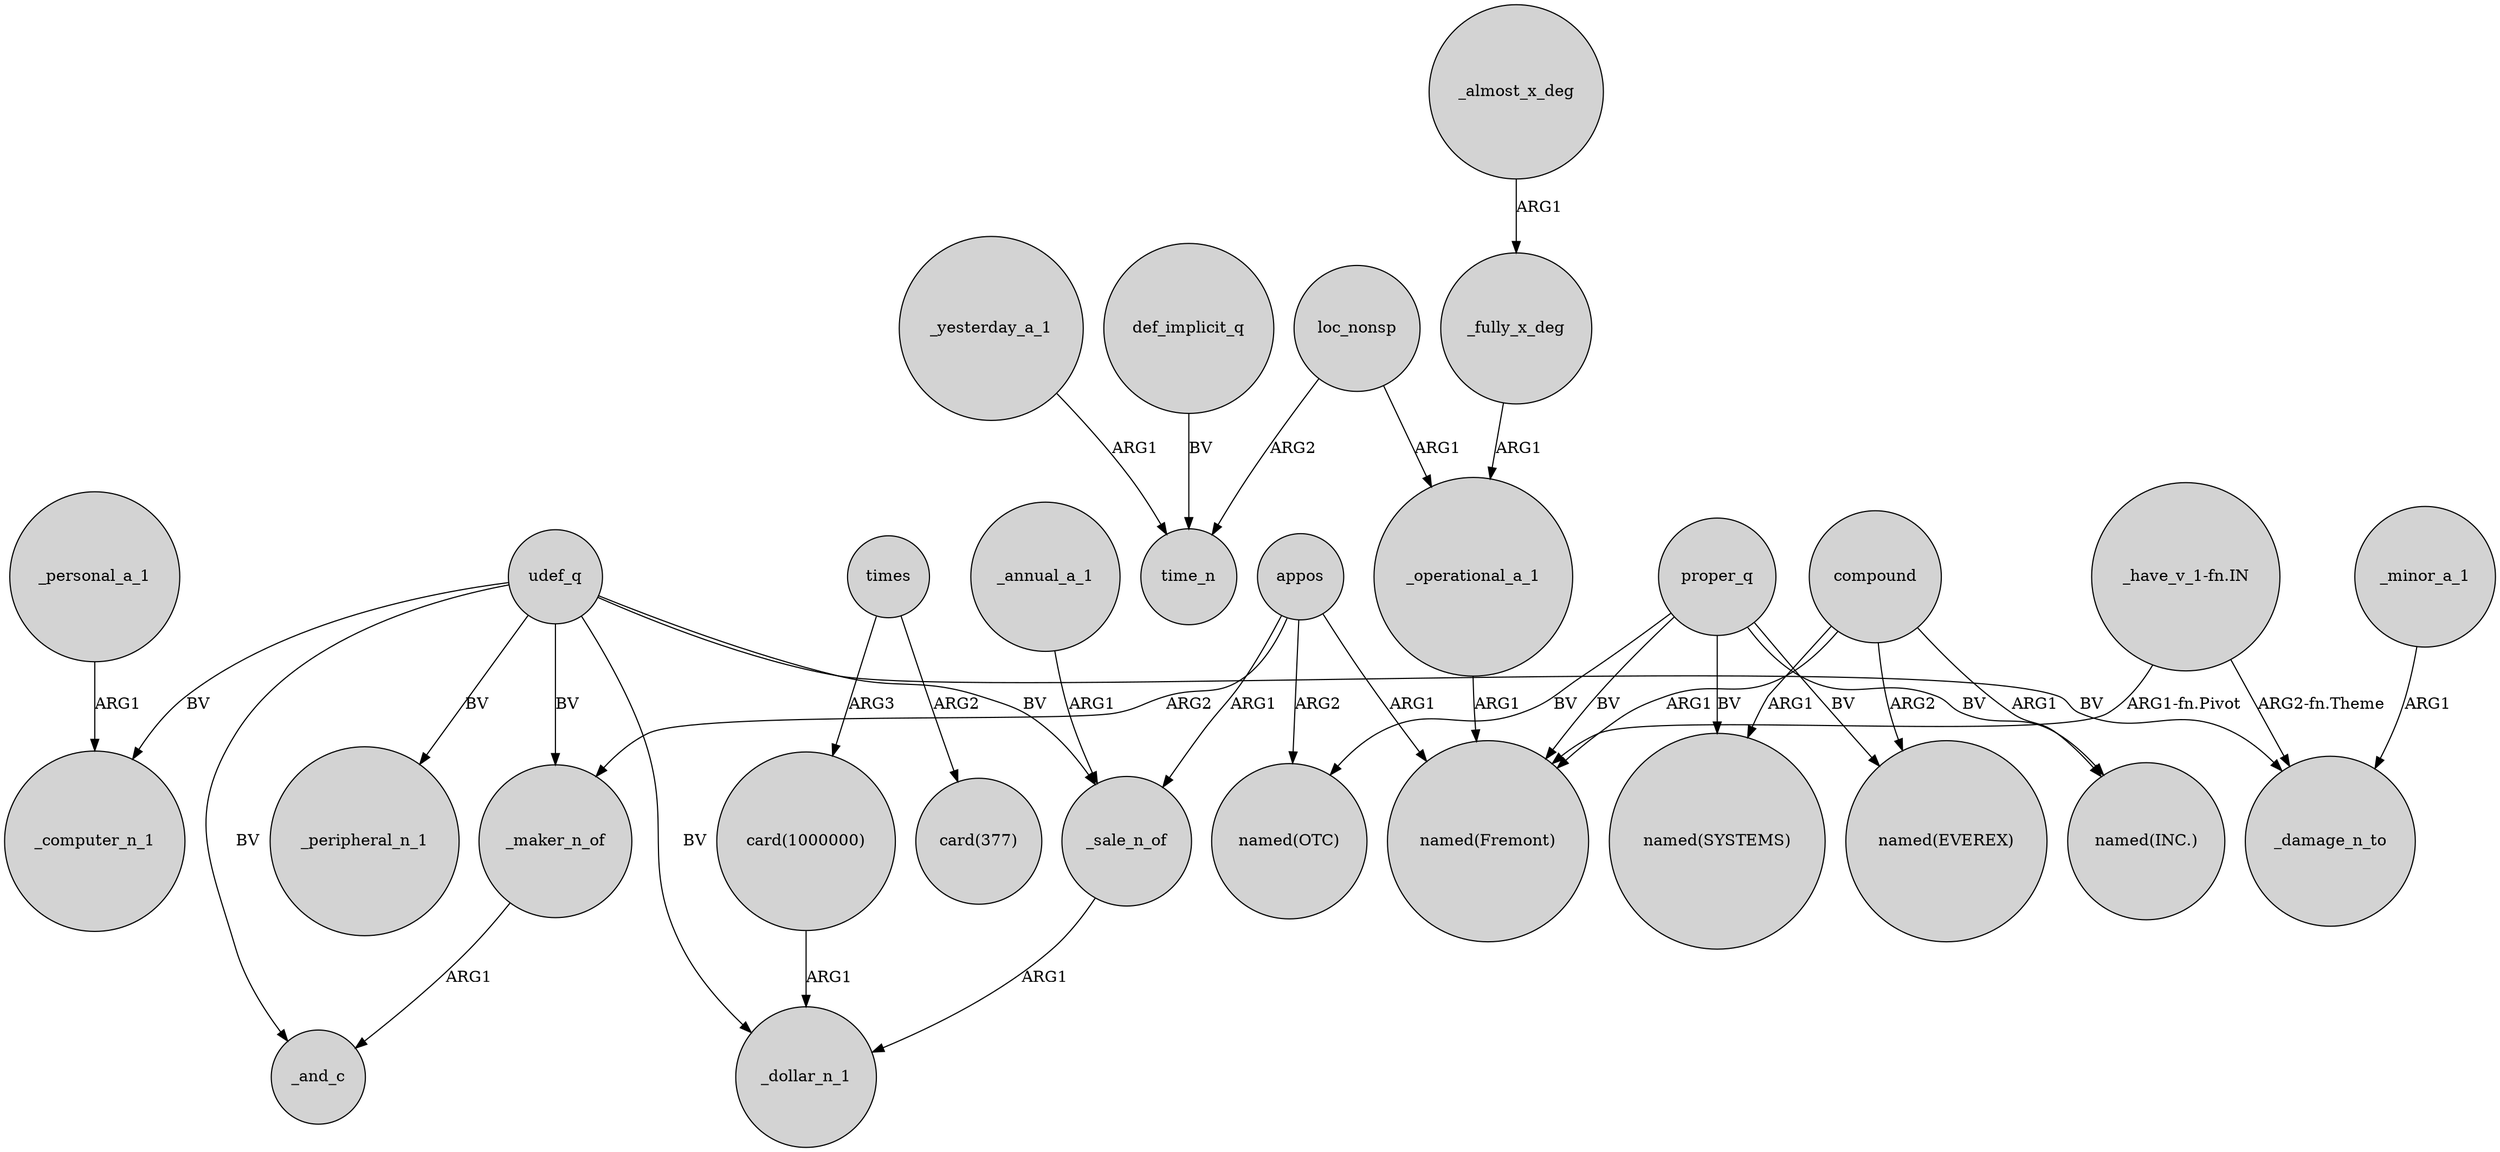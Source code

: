 digraph {
	node [shape=circle style=filled]
	_maker_n_of -> _and_c [label=ARG1]
	times -> "card(377)" [label=ARG2]
	"card(1000000)" -> _dollar_n_1 [label=ARG1]
	_yesterday_a_1 -> time_n [label=ARG1]
	def_implicit_q -> time_n [label=BV]
	_operational_a_1 -> "named(Fremont)" [label=ARG1]
	appos -> "named(OTC)" [label=ARG2]
	proper_q -> "named(OTC)" [label=BV]
	_almost_x_deg -> _fully_x_deg [label=ARG1]
	udef_q -> _peripheral_n_1 [label=BV]
	compound -> "named(INC.)" [label=ARG1]
	udef_q -> _computer_n_1 [label=BV]
	loc_nonsp -> time_n [label=ARG2]
	appos -> _maker_n_of [label=ARG2]
	proper_q -> "named(INC.)" [label=BV]
	_annual_a_1 -> _sale_n_of [label=ARG1]
	appos -> _sale_n_of [label=ARG1]
	appos -> "named(Fremont)" [label=ARG1]
	loc_nonsp -> _operational_a_1 [label=ARG1]
	times -> "card(1000000)" [label=ARG3]
	_personal_a_1 -> _computer_n_1 [label=ARG1]
	udef_q -> _damage_n_to [label=BV]
	udef_q -> _maker_n_of [label=BV]
	compound -> "named(SYSTEMS)" [label=ARG1]
	compound -> "named(EVEREX)" [label=ARG2]
	"_have_v_1-fn.IN" -> _damage_n_to [label="ARG2-fn.Theme"]
	_fully_x_deg -> _operational_a_1 [label=ARG1]
	udef_q -> _sale_n_of [label=BV]
	compound -> "named(Fremont)" [label=ARG1]
	proper_q -> "named(SYSTEMS)" [label=BV]
	_minor_a_1 -> _damage_n_to [label=ARG1]
	udef_q -> _and_c [label=BV]
	"_have_v_1-fn.IN" -> "named(Fremont)" [label="ARG1-fn.Pivot"]
	proper_q -> "named(EVEREX)" [label=BV]
	udef_q -> _dollar_n_1 [label=BV]
	proper_q -> "named(Fremont)" [label=BV]
	_sale_n_of -> _dollar_n_1 [label=ARG1]
}
